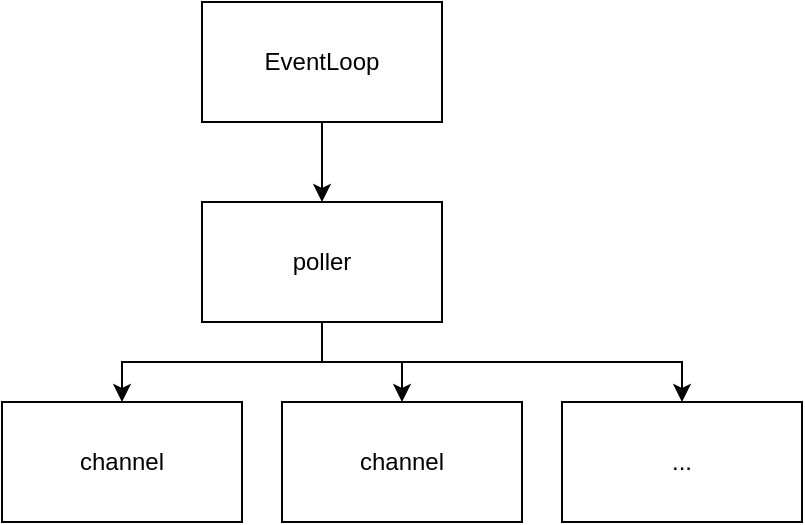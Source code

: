<mxfile version="24.1.0" type="github">
  <diagram name="第 1 页" id="kKs1ZtATyvtXfO2uSLDJ">
    <mxGraphModel dx="758" dy="408" grid="1" gridSize="10" guides="1" tooltips="1" connect="1" arrows="1" fold="1" page="1" pageScale="1" pageWidth="827" pageHeight="1169" math="0" shadow="0">
      <root>
        <mxCell id="0" />
        <mxCell id="1" parent="0" />
        <mxCell id="oNtGQxGrtgBJ91tNHVMV-7" style="edgeStyle=orthogonalEdgeStyle;rounded=0;orthogonalLoop=1;jettySize=auto;html=1;exitX=0.5;exitY=1;exitDx=0;exitDy=0;" edge="1" parent="1" source="oNtGQxGrtgBJ91tNHVMV-1" target="oNtGQxGrtgBJ91tNHVMV-2">
          <mxGeometry relative="1" as="geometry" />
        </mxCell>
        <mxCell id="oNtGQxGrtgBJ91tNHVMV-8" style="edgeStyle=orthogonalEdgeStyle;rounded=0;orthogonalLoop=1;jettySize=auto;html=1;exitX=0.5;exitY=1;exitDx=0;exitDy=0;entryX=0.5;entryY=0;entryDx=0;entryDy=0;" edge="1" parent="1" source="oNtGQxGrtgBJ91tNHVMV-1" target="oNtGQxGrtgBJ91tNHVMV-3">
          <mxGeometry relative="1" as="geometry" />
        </mxCell>
        <mxCell id="oNtGQxGrtgBJ91tNHVMV-9" style="edgeStyle=orthogonalEdgeStyle;rounded=0;orthogonalLoop=1;jettySize=auto;html=1;exitX=0.5;exitY=1;exitDx=0;exitDy=0;entryX=0.5;entryY=0;entryDx=0;entryDy=0;" edge="1" parent="1" source="oNtGQxGrtgBJ91tNHVMV-1" target="oNtGQxGrtgBJ91tNHVMV-4">
          <mxGeometry relative="1" as="geometry" />
        </mxCell>
        <mxCell id="oNtGQxGrtgBJ91tNHVMV-1" value="poller" style="rounded=0;whiteSpace=wrap;html=1;" vertex="1" parent="1">
          <mxGeometry x="130" y="260" width="120" height="60" as="geometry" />
        </mxCell>
        <mxCell id="oNtGQxGrtgBJ91tNHVMV-2" value="channel" style="rounded=0;whiteSpace=wrap;html=1;" vertex="1" parent="1">
          <mxGeometry x="30" y="360" width="120" height="60" as="geometry" />
        </mxCell>
        <mxCell id="oNtGQxGrtgBJ91tNHVMV-3" value="channel" style="rounded=0;whiteSpace=wrap;html=1;" vertex="1" parent="1">
          <mxGeometry x="170" y="360" width="120" height="60" as="geometry" />
        </mxCell>
        <mxCell id="oNtGQxGrtgBJ91tNHVMV-4" value="..." style="rounded=0;whiteSpace=wrap;html=1;" vertex="1" parent="1">
          <mxGeometry x="310" y="360" width="120" height="60" as="geometry" />
        </mxCell>
        <mxCell id="oNtGQxGrtgBJ91tNHVMV-6" style="edgeStyle=orthogonalEdgeStyle;rounded=0;orthogonalLoop=1;jettySize=auto;html=1;exitX=0.5;exitY=1;exitDx=0;exitDy=0;entryX=0.5;entryY=0;entryDx=0;entryDy=0;" edge="1" parent="1" source="oNtGQxGrtgBJ91tNHVMV-5" target="oNtGQxGrtgBJ91tNHVMV-1">
          <mxGeometry relative="1" as="geometry" />
        </mxCell>
        <mxCell id="oNtGQxGrtgBJ91tNHVMV-5" value="EventLoop" style="rounded=0;whiteSpace=wrap;html=1;" vertex="1" parent="1">
          <mxGeometry x="130" y="160" width="120" height="60" as="geometry" />
        </mxCell>
      </root>
    </mxGraphModel>
  </diagram>
</mxfile>
